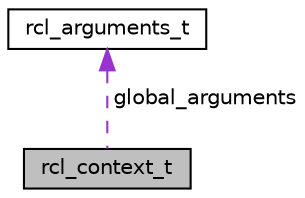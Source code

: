 digraph "rcl_context_t"
{
  edge [fontname="Helvetica",fontsize="10",labelfontname="Helvetica",labelfontsize="10"];
  node [fontname="Helvetica",fontsize="10",shape=record];
  Node1 [label="rcl_context_t",height=0.2,width=0.4,color="black", fillcolor="grey75", style="filled", fontcolor="black"];
  Node2 -> Node1 [dir="back",color="darkorchid3",fontsize="10",style="dashed",label=" global_arguments" ,fontname="Helvetica"];
  Node2 [label="rcl_arguments_t",height=0.2,width=0.4,color="black", fillcolor="white", style="filled",URL="$structrcl__arguments__t.html",tooltip="Hold output of parsing command line arguments. "];
}
